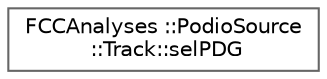 digraph "Graphical Class Hierarchy"
{
 // LATEX_PDF_SIZE
  bgcolor="transparent";
  edge [fontname=Helvetica,fontsize=10,labelfontname=Helvetica,labelfontsize=10];
  node [fontname=Helvetica,fontsize=10,shape=box,height=0.2,width=0.4];
  rankdir="LR";
  Node0 [id="Node000000",label="FCCAnalyses ::PodioSource\l ::Track::selPDG",height=0.2,width=0.4,color="grey40", fillcolor="white", style="filled",URL="$structFCCAnalyses_01_1_1PodioSource_01_1_1Track_1_1selPDG.html",tooltip="Analyzer to select tracks associated with a MC particle of a specified PDG ID."];
}
